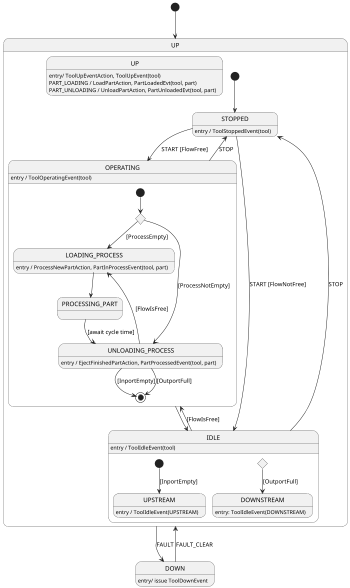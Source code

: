 @startuml
'https://plantuml.com/state-diagram
skinparam defaultTextAlignment left
scale 350 width

[*] --> UP
state DOWN : entry/ issue ToolDownEvent

state UP {
    state UP: entry/ ToolUpEventAction, ToolUpEvent(tool)
    state UP: PART_LOADING / LoadPartAction, PartLoadedEvt(tool, part)
    state UP: PART_UNLOADING / UnloadPartAction, PartUnloadedEvt(tool, part)

    state STOPPED
    STOPPED: entry / ToolStoppedEvent(tool)

    [*] --> STOPPED
    STOPPED --> OPERATING: START [FlowFree]
    STOPPED --> IDLE: START [FlowNotFree]

    OPERATING --> STOPPED: STOP
    OPERATING --> IDLE

    state IDLE {
        IDLE: entry / ToolIdleEvent(tool)
        state UPSTREAM: entry / ToolIdleEvent(UPSTREAM)
        state DOWNSTREAM: entry: ToolIdleEvent(DOWNSTREAM)
        state CHOICE_IDLE <<choice>>
        [*] --> UPSTREAM: [InportEmpty]

        CHOICE_IDLE --> DOWNSTREAM: [OutportFull]
    }

    state OPERATING {
        OPERATING: entry / ToolOperatingEvent(tool)
        state LOADING_PROCESS: entry / ProcessNewPartAction, PartInProcessEvent(tool, part)
        state UNLOADING_PROCESS: entry / EjectFinishedPartAction, PartProcessedEvent(tool, part)
        state CHOICE_LOADING <<choice>>
        state PROCESSING_PART

        [*] --> CHOICE_LOADING
        CHOICE_LOADING --> LOADING_PROCESS: [ProcessEmpty]
        CHOICE_LOADING --> UNLOADING_PROCESS: [ProcessNotEmpty]
        LOADING_PROCESS --> PROCESSING_PART

        PROCESSING_PART --> UNLOADING_PROCESS: [await cycle time]
        UNLOADING_PROCESS --> LOADING_PROCESS: [FlowIsFree]
        UNLOADING_PROCESS --> [*] : [InportEmpty]
        UNLOADING_PROCESS --> [*] : [OutportFull]
    }

    IDLE --> OPERATING: [FlowIsFree]
    IDLE --> STOPPED: STOP
}

UP --> DOWN: FAULT
DOWN --> UP: FAULT_CLEAR
@enduml